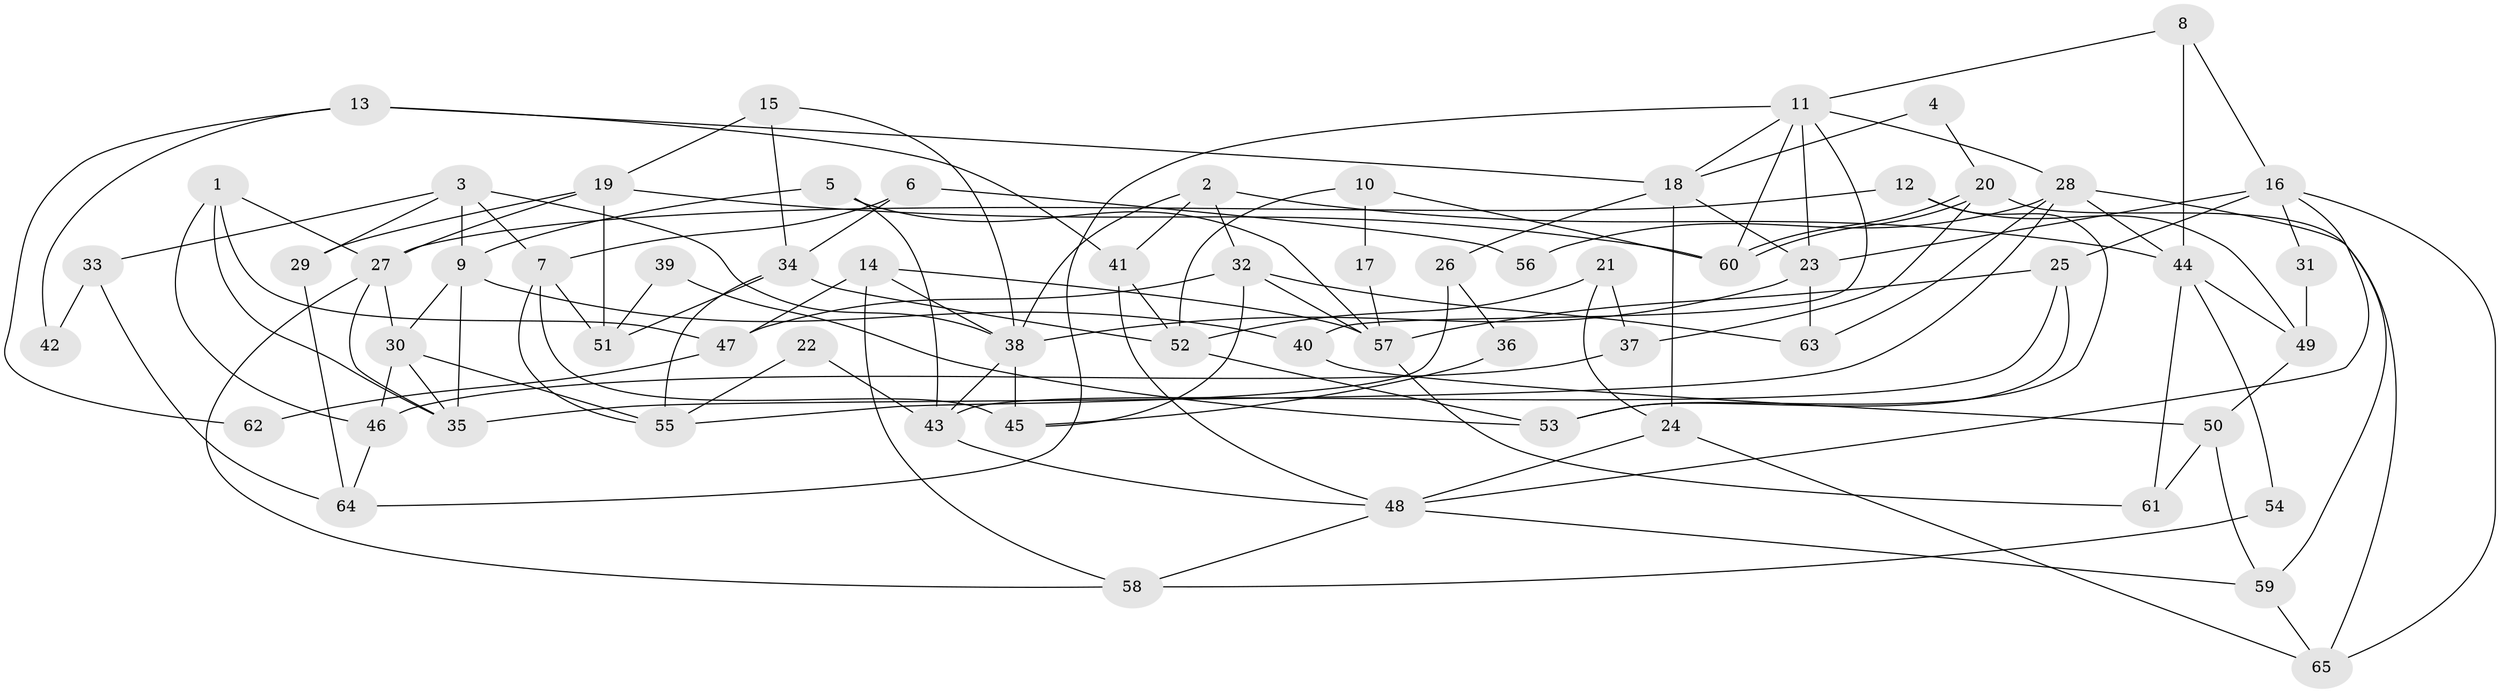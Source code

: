 // coarse degree distribution, {8: 0.15789473684210525, 9: 0.05263157894736842, 6: 0.15789473684210525, 12: 0.05263157894736842, 3: 0.10526315789473684, 11: 0.05263157894736842, 2: 0.05263157894736842, 4: 0.2631578947368421, 13: 0.05263157894736842, 5: 0.05263157894736842}
// Generated by graph-tools (version 1.1) at 2025/19/03/04/25 18:19:02]
// undirected, 65 vertices, 130 edges
graph export_dot {
graph [start="1"]
  node [color=gray90,style=filled];
  1;
  2;
  3;
  4;
  5;
  6;
  7;
  8;
  9;
  10;
  11;
  12;
  13;
  14;
  15;
  16;
  17;
  18;
  19;
  20;
  21;
  22;
  23;
  24;
  25;
  26;
  27;
  28;
  29;
  30;
  31;
  32;
  33;
  34;
  35;
  36;
  37;
  38;
  39;
  40;
  41;
  42;
  43;
  44;
  45;
  46;
  47;
  48;
  49;
  50;
  51;
  52;
  53;
  54;
  55;
  56;
  57;
  58;
  59;
  60;
  61;
  62;
  63;
  64;
  65;
  1 -- 35;
  1 -- 47;
  1 -- 27;
  1 -- 46;
  2 -- 44;
  2 -- 32;
  2 -- 38;
  2 -- 41;
  3 -- 9;
  3 -- 38;
  3 -- 7;
  3 -- 29;
  3 -- 33;
  4 -- 20;
  4 -- 18;
  5 -- 9;
  5 -- 43;
  5 -- 57;
  6 -- 34;
  6 -- 7;
  6 -- 56;
  7 -- 55;
  7 -- 45;
  7 -- 51;
  8 -- 11;
  8 -- 16;
  8 -- 44;
  9 -- 40;
  9 -- 35;
  9 -- 30;
  10 -- 52;
  10 -- 60;
  10 -- 17;
  11 -- 18;
  11 -- 64;
  11 -- 23;
  11 -- 28;
  11 -- 40;
  11 -- 60;
  12 -- 27;
  12 -- 53;
  12 -- 49;
  13 -- 41;
  13 -- 18;
  13 -- 42;
  13 -- 62;
  14 -- 57;
  14 -- 58;
  14 -- 38;
  14 -- 47;
  15 -- 38;
  15 -- 19;
  15 -- 34;
  16 -- 25;
  16 -- 23;
  16 -- 31;
  16 -- 48;
  16 -- 65;
  17 -- 57;
  18 -- 24;
  18 -- 23;
  18 -- 26;
  19 -- 27;
  19 -- 60;
  19 -- 29;
  19 -- 51;
  20 -- 37;
  20 -- 60;
  20 -- 60;
  20 -- 65;
  21 -- 24;
  21 -- 52;
  21 -- 37;
  22 -- 43;
  22 -- 55;
  23 -- 38;
  23 -- 63;
  24 -- 48;
  24 -- 65;
  25 -- 57;
  25 -- 43;
  25 -- 53;
  26 -- 55;
  26 -- 36;
  27 -- 35;
  27 -- 30;
  27 -- 58;
  28 -- 59;
  28 -- 35;
  28 -- 44;
  28 -- 56;
  28 -- 63;
  29 -- 64;
  30 -- 35;
  30 -- 46;
  30 -- 55;
  31 -- 49;
  32 -- 45;
  32 -- 63;
  32 -- 47;
  32 -- 57;
  33 -- 64;
  33 -- 42;
  34 -- 51;
  34 -- 52;
  34 -- 55;
  36 -- 45;
  37 -- 46;
  38 -- 43;
  38 -- 45;
  39 -- 51;
  39 -- 53;
  40 -- 50;
  41 -- 48;
  41 -- 52;
  43 -- 48;
  44 -- 49;
  44 -- 54;
  44 -- 61;
  46 -- 64;
  47 -- 62;
  48 -- 59;
  48 -- 58;
  49 -- 50;
  50 -- 61;
  50 -- 59;
  52 -- 53;
  54 -- 58;
  57 -- 61;
  59 -- 65;
}
